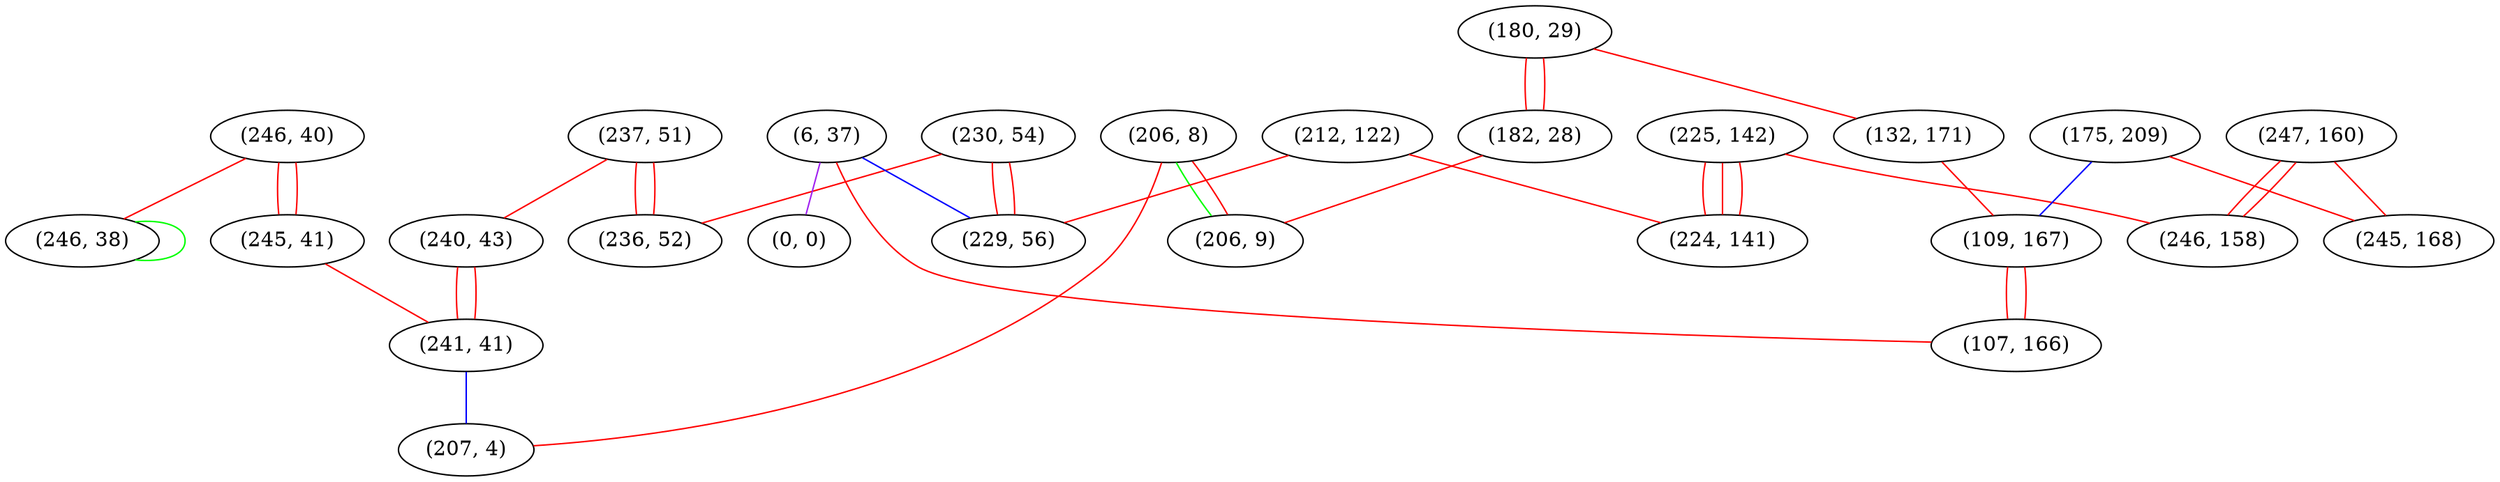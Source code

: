 graph "" {
"(225, 142)";
"(237, 51)";
"(180, 29)";
"(247, 160)";
"(246, 40)";
"(230, 54)";
"(206, 8)";
"(6, 37)";
"(175, 209)";
"(212, 122)";
"(240, 43)";
"(0, 0)";
"(224, 141)";
"(229, 56)";
"(245, 41)";
"(246, 38)";
"(182, 28)";
"(206, 9)";
"(132, 171)";
"(246, 158)";
"(236, 52)";
"(241, 41)";
"(245, 168)";
"(109, 167)";
"(107, 166)";
"(207, 4)";
"(225, 142)" -- "(224, 141)"  [color=red, key=0, weight=1];
"(225, 142)" -- "(224, 141)"  [color=red, key=1, weight=1];
"(225, 142)" -- "(224, 141)"  [color=red, key=2, weight=1];
"(225, 142)" -- "(246, 158)"  [color=red, key=0, weight=1];
"(237, 51)" -- "(240, 43)"  [color=red, key=0, weight=1];
"(237, 51)" -- "(236, 52)"  [color=red, key=0, weight=1];
"(237, 51)" -- "(236, 52)"  [color=red, key=1, weight=1];
"(180, 29)" -- "(182, 28)"  [color=red, key=0, weight=1];
"(180, 29)" -- "(182, 28)"  [color=red, key=1, weight=1];
"(180, 29)" -- "(132, 171)"  [color=red, key=0, weight=1];
"(247, 160)" -- "(245, 168)"  [color=red, key=0, weight=1];
"(247, 160)" -- "(246, 158)"  [color=red, key=0, weight=1];
"(247, 160)" -- "(246, 158)"  [color=red, key=1, weight=1];
"(246, 40)" -- "(245, 41)"  [color=red, key=0, weight=1];
"(246, 40)" -- "(245, 41)"  [color=red, key=1, weight=1];
"(246, 40)" -- "(246, 38)"  [color=red, key=0, weight=1];
"(230, 54)" -- "(236, 52)"  [color=red, key=0, weight=1];
"(230, 54)" -- "(229, 56)"  [color=red, key=0, weight=1];
"(230, 54)" -- "(229, 56)"  [color=red, key=1, weight=1];
"(206, 8)" -- "(207, 4)"  [color=red, key=0, weight=1];
"(206, 8)" -- "(206, 9)"  [color=green, key=0, weight=2];
"(206, 8)" -- "(206, 9)"  [color=red, key=1, weight=1];
"(6, 37)" -- "(0, 0)"  [color=purple, key=0, weight=4];
"(6, 37)" -- "(229, 56)"  [color=blue, key=0, weight=3];
"(6, 37)" -- "(107, 166)"  [color=red, key=0, weight=1];
"(175, 209)" -- "(109, 167)"  [color=blue, key=0, weight=3];
"(175, 209)" -- "(245, 168)"  [color=red, key=0, weight=1];
"(212, 122)" -- "(224, 141)"  [color=red, key=0, weight=1];
"(212, 122)" -- "(229, 56)"  [color=red, key=0, weight=1];
"(240, 43)" -- "(241, 41)"  [color=red, key=0, weight=1];
"(240, 43)" -- "(241, 41)"  [color=red, key=1, weight=1];
"(245, 41)" -- "(241, 41)"  [color=red, key=0, weight=1];
"(246, 38)" -- "(246, 38)"  [color=green, key=0, weight=2];
"(182, 28)" -- "(206, 9)"  [color=red, key=0, weight=1];
"(132, 171)" -- "(109, 167)"  [color=red, key=0, weight=1];
"(241, 41)" -- "(207, 4)"  [color=blue, key=0, weight=3];
"(109, 167)" -- "(107, 166)"  [color=red, key=0, weight=1];
"(109, 167)" -- "(107, 166)"  [color=red, key=1, weight=1];
}
